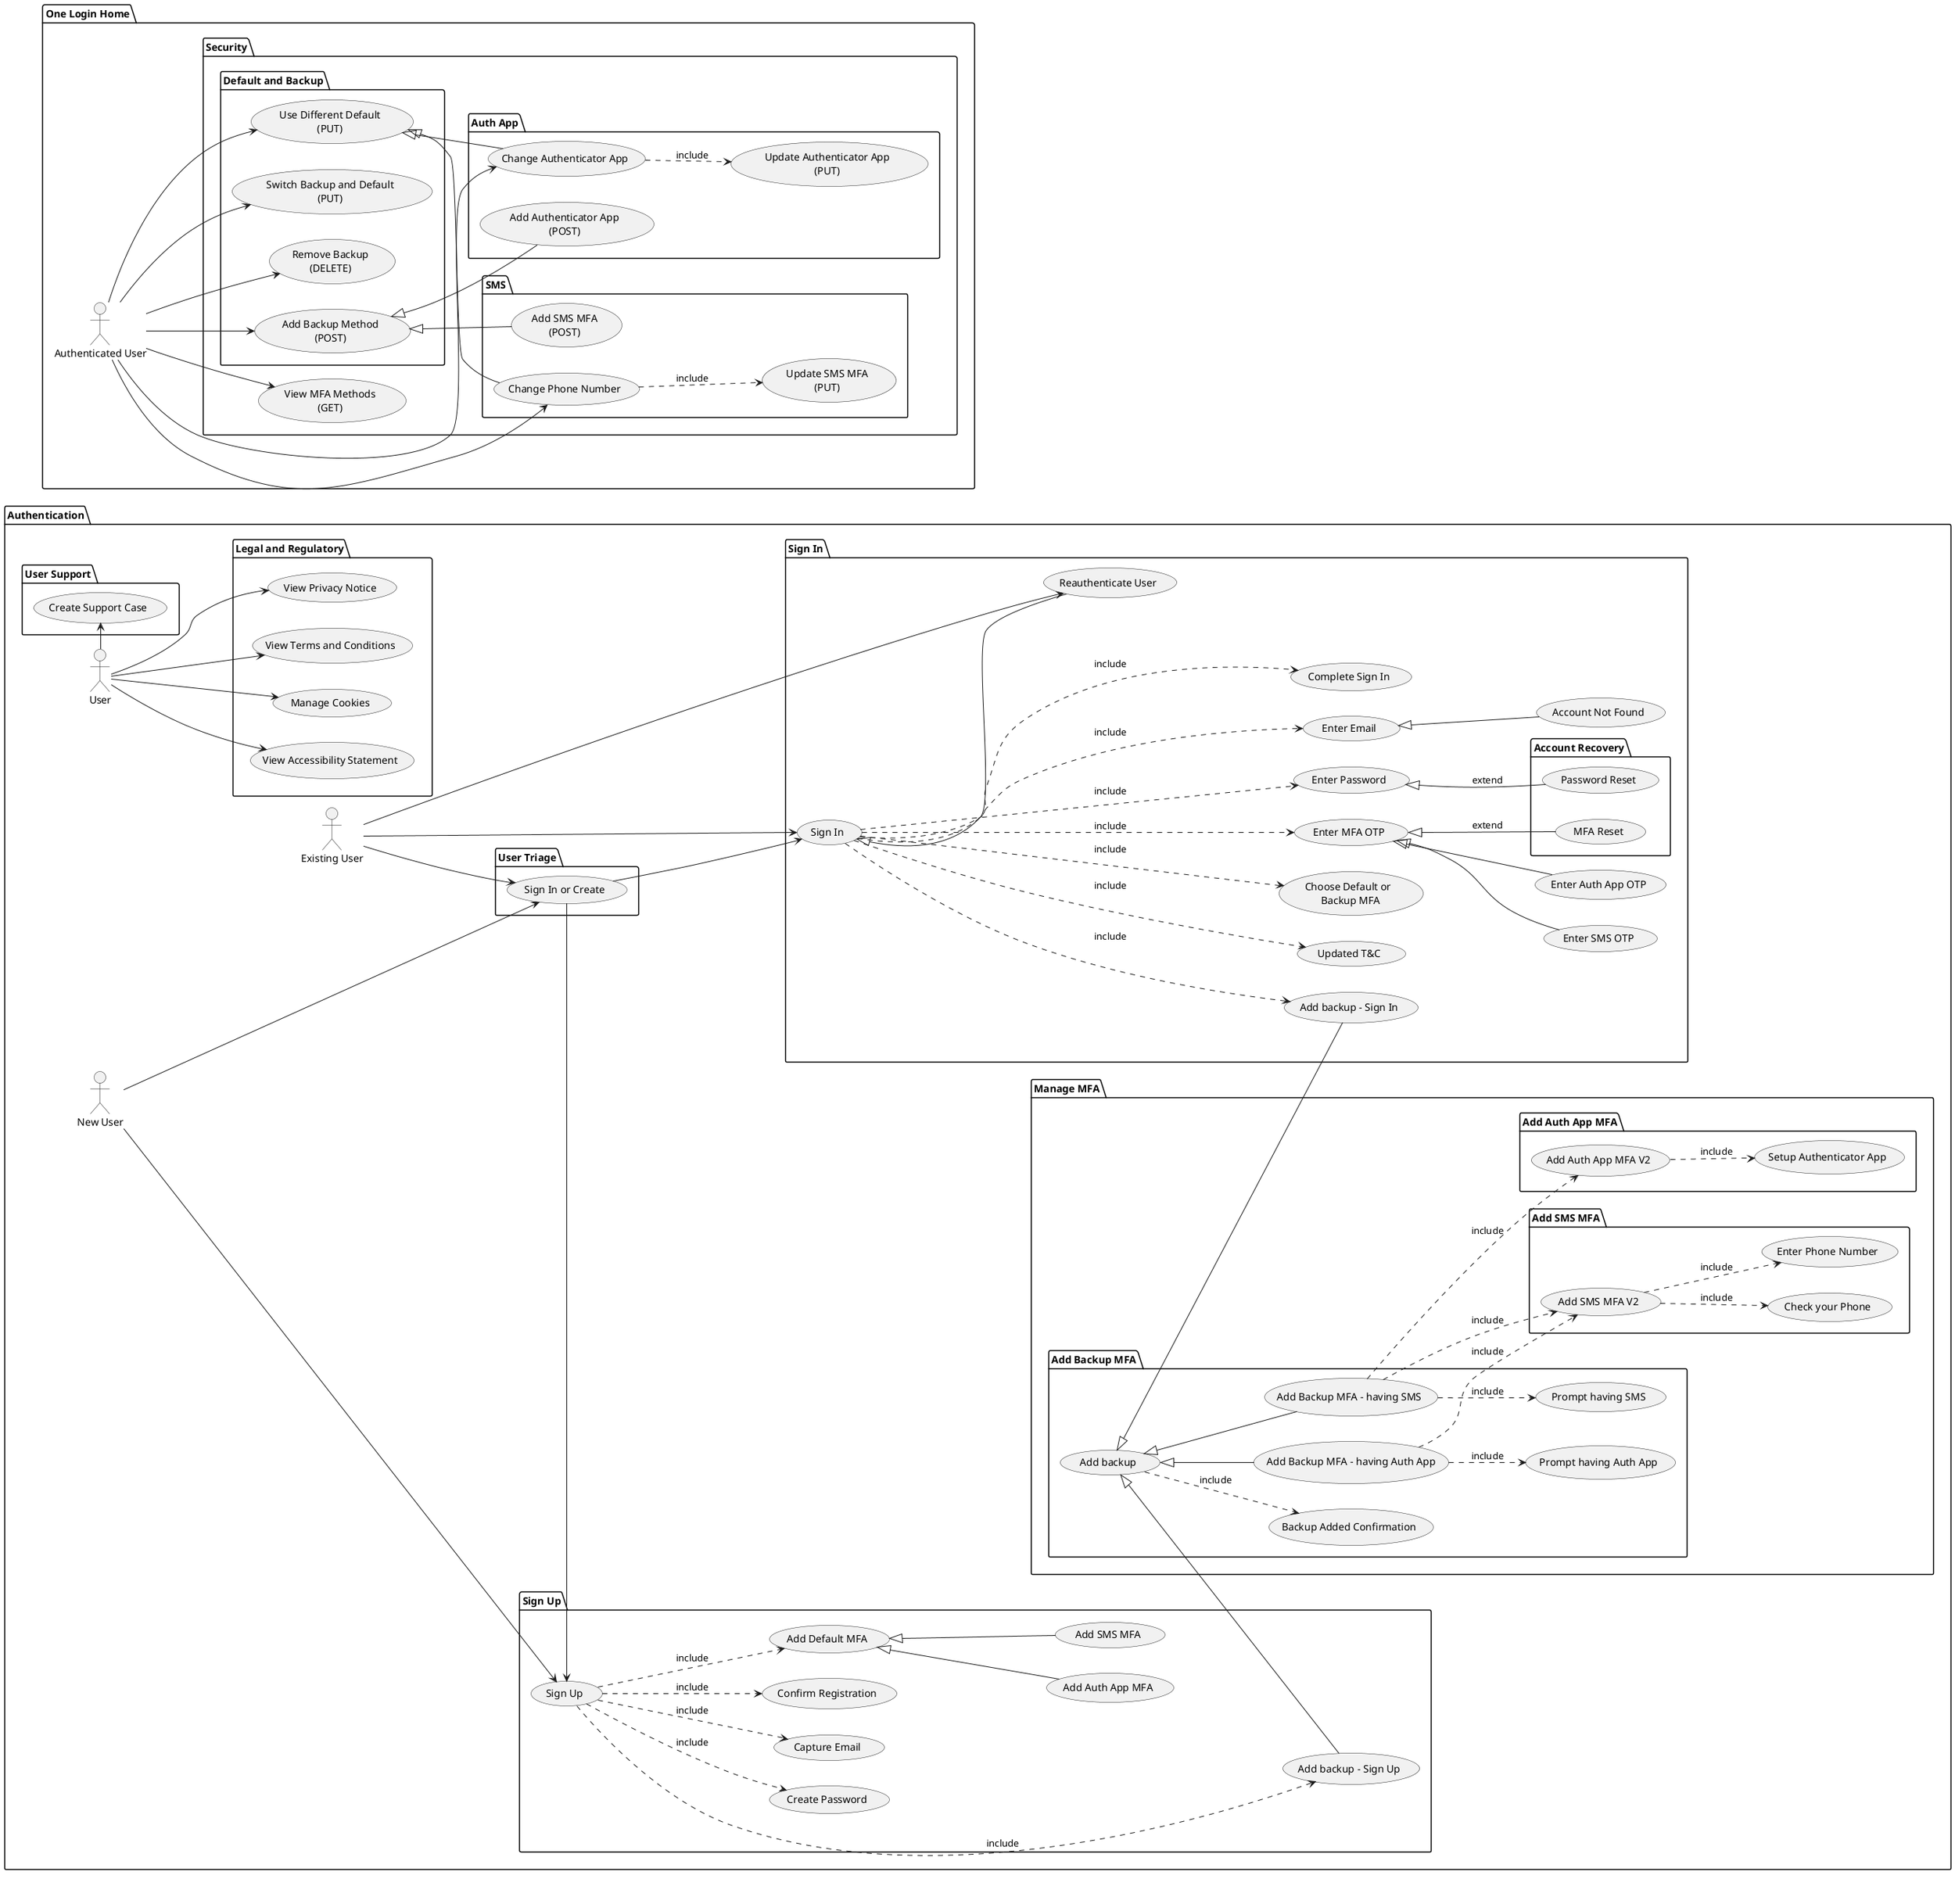 @startuml Authentication

left to right direction

package "One Login Home" {
    actor "Authenticated User" as authenticatedUser
    package Security {
        package SMS {
                usecase "Change Phone Number" as changePhoneNumber
                usecase "Add SMS MFA\n(POST)" as addSMSMFAHome
                usecase "Update SMS MFA\n(PUT)" as updateSMSMFAHome
        }
        package "Auth App" {
                    usecase "Change Authenticator App" as changeAuthenticatorApp
                    usecase "Add Authenticator App\n(POST)" as addAuthenticatorAppHome
                    usecase "Update Authenticator App\n(PUT)" as updateAuthenticatorAppHome
                }
        package "Default and Backup" {
            usecase "Add Backup Method\n(POST)" as addBackupMethod
            usecase "Remove Backup\n(DELETE)" as removeBackup
            usecase "Switch Backup and Default\n(PUT)" as switchBackupAndDefault
            usecase "Use Different Default\n(PUT)" as useDifferentDefault
        }


        usecase "View MFA Methods\n(GET)" as viewMFAMethods

        changeAuthenticatorApp .-> updateAuthenticatorAppHome : include
        changePhoneNumber .-> updateSMSMFAHome : include
        addBackupMethod <|-- addSMSMFAHome
        addBackupMethod <|-- addAuthenticatorAppHome
        useDifferentDefault <|-- changeAuthenticatorApp
        useDifferentDefault <|-- changePhoneNumber
    }
    authenticatedUser --> viewMFAMethods
    authenticatedUser --> changePhoneNumber
    authenticatedUser --> changeAuthenticatorApp
    authenticatedUser --> useDifferentDefault
    authenticatedUser --> addBackupMethod
    authenticatedUser --> removeBackup
    authenticatedUser --> switchBackupAndDefault
}

package Authentication {
    actor "Existing User" as existingUser
    actor "New User" as newuser
    actor "User" as user

    package "Legal and Regulatory" {
        together {
        usecase "View Accessibility Statement" as viewAccessibilityStatement
        usecase "Manage Cookies" as manageCookies
        usecase "View Terms and Conditions" as viewTermsAndConditions
        usecase "View Privacy Notice" as viewPrivacyNotice
        }
    }
    user -d-> viewAccessibilityStatement
    user -d-> manageCookies
    user -d-> viewTermsAndConditions
    user -d-> viewPrivacyNotice

    package "User Support" {
        usecase "Create Support Case" as createSupportCase
    }
    user -l-> createSupportCase



    package "Sign Up" {
        usecase "Sign Up" as signUp
        together {
            usecase "Confirm Registration" as confirmRegistration
            usecase "Add Default MFA" as addDefaultMFA
            usecase "Create Password" as createPassword
            usecase "Capture Email" as captureEmail
        }
        usecase "Add Auth App MFA" as addAuthAppMFA
        usecase "Add SMS MFA" as addSMSMFAAuth
        usecase "Add backup - Sign Up" as promptToAddBackupSignUp

        signUp .-> confirmRegistration : include
        signUp .-> captureEmail : include
        signUp .-> createPassword : include
        signUp .-> addDefaultMFA : include
        signUp .---> promptToAddBackupSignUp : include
        addDefaultMFA <|-- addSMSMFAAuth
        addDefaultMFA <|-- addAuthAppMFA
    }

    package "User Triage" {
        usecase "Sign In or Create" as signInOrCreate
    }
    existingUser --> signInOrCreate

    newuser ---> signUp
    newuser --> signInOrCreate
    signInOrCreate -> signUp

    package "Sign In" {
        usecase "Sign In" as signIn
        usecase "Reauthenticate User" as reauthenticateUser
        together {
            usecase "Complete Sign In" as completeSignIn
            usecase "Updated T&C" as updatedTermsAndConditions
            usecase "Choose Default or \n Backup MFA" as chooseDefaultOrBackupMFA
            usecase "Enter MFA OTP" as enterMFAOTP
            usecase "Enter Password" as enterPassword
            usecase "Enter Email" as enterEmail
            usecase "Add backup - Sign In" as promptToAddBackupSignIn

        }
        usecase "Account Not Found" as accountNotFound
        usecase "Enter SMS OTP" as enterSMSOTP
        usecase "Enter Auth App OTP" as enterAuthAppOTP

        signIn .-> chooseDefaultOrBackupMFA : include
        signIn .-> enterMFAOTP : include
        signIn .-> enterPassword : include
        signIn .-> enterEmail : include
        signIn .-> updatedTermsAndConditions : include
        signIn .--> promptToAddBackupSignIn : include
        signIn .-> completeSignIn : include
        enterEmail <|-- accountNotFound
        enterMFAOTP <|-- enterSMSOTP
        enterMFAOTP <|-- enterAuthAppOTP
        signIn <|-- reauthenticateUser

        package "Account Recovery" {
            usecase "MFA Reset" as mfaReset
            usecase "Password Reset" as passwordReset
        }
        enterPassword <|-- passwordReset  : extend
        enterMFAOTP <|-- mfaReset : extend
    }
    existingUser ---> signIn
    signInOrCreate -> signIn
    existingUser -> reauthenticateUser

package "Manage MFA" {

            package "Add Backup MFA" {
                usecase "Backup Added Confirmation" as addBackupConfirmation
                usecase "Add Backup MFA - having Auth App" as addBackupHavingAuthApp
                usecase "Add Backup MFA - having SMS" as addBackupHavingSMS
                usecase "Prompt having SMS" as addBackupMethodAuthPromptSMS
                usecase "Prompt having Auth App" as addBackupMethodAuthPromptAuthApp
                usecase "Add backup" as addBackupMethodAuth
            }

            addBackupMethodAuth <|-- addBackupHavingSMS
            addBackupHavingSMS .-> addBackupMethodAuthPromptSMS : include
            addBackupMethodAuth <|-- addBackupHavingAuthApp
            addBackupHavingAuthApp .-> addBackupMethodAuthPromptAuthApp : include
            addBackupMethodAuth .-> addBackupConfirmation : include

            package "Add SMS MFA" {
                usecase "Check your Phone" as checkYourPhone
                usecase "Enter Phone Number" as enterPhoneNumber
                usecase "Add SMS MFA V2" as addSMSMFAV2
                addSMSMFAV2 .-> enterPhoneNumber : include
                addSMSMFAV2 .-> checkYourPhone : include
            }

            package "Add Auth App MFA" {
                usecase "Add Auth App MFA V2" as addAuthAppMFAV2
                usecase "Setup Authenticator App" as setupAuthenticatorApp
                addAuthAppMFAV2 .-> setupAuthenticatorApp : include
            }
        }

        addBackupHavingSMS .-> addSMSMFAV2 : include
        addBackupHavingSMS .-> addAuthAppMFAV2 : include
        addBackupMethodAuth <|-- promptToAddBackupSignIn
        addBackupHavingAuthApp .-> addSMSMFAV2 : include
        addBackupMethodAuth <|-- promptToAddBackupSignUp



}

@enduml
